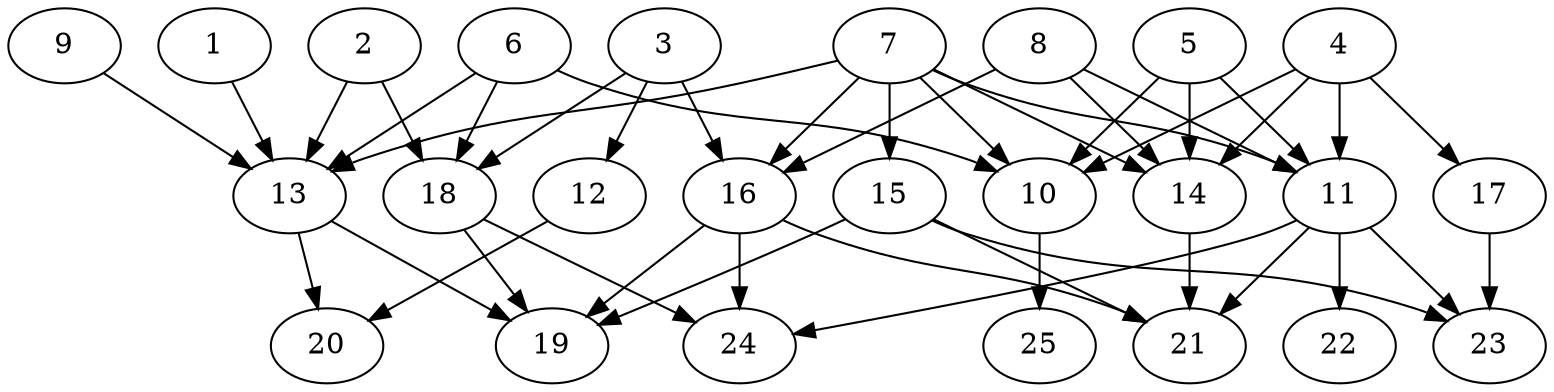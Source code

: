 // DAG automatically generated by daggen at Thu Oct  3 14:00:40 2019
// ./daggen --dot -n 25 --ccr 0.4 --fat 0.7 --regular 0.9 --density 0.5 --mindata 5242880 --maxdata 52428800 
digraph G {
  1 [size="130734080", alpha="0.19", expect_size="52293632"] 
  1 -> 13 [size ="52293632"]
  2 [size="123159040", alpha="0.06", expect_size="49263616"] 
  2 -> 13 [size ="49263616"]
  2 -> 18 [size ="49263616"]
  3 [size="58647040", alpha="0.04", expect_size="23458816"] 
  3 -> 12 [size ="23458816"]
  3 -> 16 [size ="23458816"]
  3 -> 18 [size ="23458816"]
  4 [size="42414080", alpha="0.13", expect_size="16965632"] 
  4 -> 10 [size ="16965632"]
  4 -> 11 [size ="16965632"]
  4 -> 14 [size ="16965632"]
  4 -> 17 [size ="16965632"]
  5 [size="62312960", alpha="0.12", expect_size="24925184"] 
  5 -> 10 [size ="24925184"]
  5 -> 11 [size ="24925184"]
  5 -> 14 [size ="24925184"]
  6 [size="15139840", alpha="0.17", expect_size="6055936"] 
  6 -> 10 [size ="6055936"]
  6 -> 13 [size ="6055936"]
  6 -> 18 [size ="6055936"]
  7 [size="39349760", alpha="0.17", expect_size="15739904"] 
  7 -> 10 [size ="15739904"]
  7 -> 11 [size ="15739904"]
  7 -> 13 [size ="15739904"]
  7 -> 14 [size ="15739904"]
  7 -> 15 [size ="15739904"]
  7 -> 16 [size ="15739904"]
  8 [size="82380800", alpha="0.13", expect_size="32952320"] 
  8 -> 11 [size ="32952320"]
  8 -> 14 [size ="32952320"]
  8 -> 16 [size ="32952320"]
  9 [size="47224320", alpha="0.01", expect_size="18889728"] 
  9 -> 13 [size ="18889728"]
  10 [size="28372480", alpha="0.16", expect_size="11348992"] 
  10 -> 25 [size ="11348992"]
  11 [size="119864320", alpha="0.14", expect_size="47945728"] 
  11 -> 21 [size ="47945728"]
  11 -> 22 [size ="47945728"]
  11 -> 23 [size ="47945728"]
  11 -> 24 [size ="47945728"]
  12 [size="113006080", alpha="0.15", expect_size="45202432"] 
  12 -> 20 [size ="45202432"]
  13 [size="30323200", alpha="0.15", expect_size="12129280"] 
  13 -> 19 [size ="12129280"]
  13 -> 20 [size ="12129280"]
  14 [size="52879360", alpha="0.12", expect_size="21151744"] 
  14 -> 21 [size ="21151744"]
  15 [size="128962560", alpha="0.18", expect_size="51585024"] 
  15 -> 19 [size ="51585024"]
  15 -> 21 [size ="51585024"]
  15 -> 23 [size ="51585024"]
  16 [size="81602560", alpha="0.17", expect_size="32641024"] 
  16 -> 19 [size ="32641024"]
  16 -> 21 [size ="32641024"]
  16 -> 24 [size ="32641024"]
  17 [size="61908480", alpha="0.20", expect_size="24763392"] 
  17 -> 23 [size ="24763392"]
  18 [size="46896640", alpha="0.08", expect_size="18758656"] 
  18 -> 19 [size ="18758656"]
  18 -> 24 [size ="18758656"]
  19 [size="121290240", alpha="0.10", expect_size="48516096"] 
  20 [size="129922560", alpha="0.05", expect_size="51969024"] 
  21 [size="106739200", alpha="0.20", expect_size="42695680"] 
  22 [size="73958400", alpha="0.13", expect_size="29583360"] 
  23 [size="44756480", alpha="0.15", expect_size="17902592"] 
  24 [size="13114880", alpha="0.01", expect_size="5245952"] 
  25 [size="83712000", alpha="0.15", expect_size="33484800"] 
}
